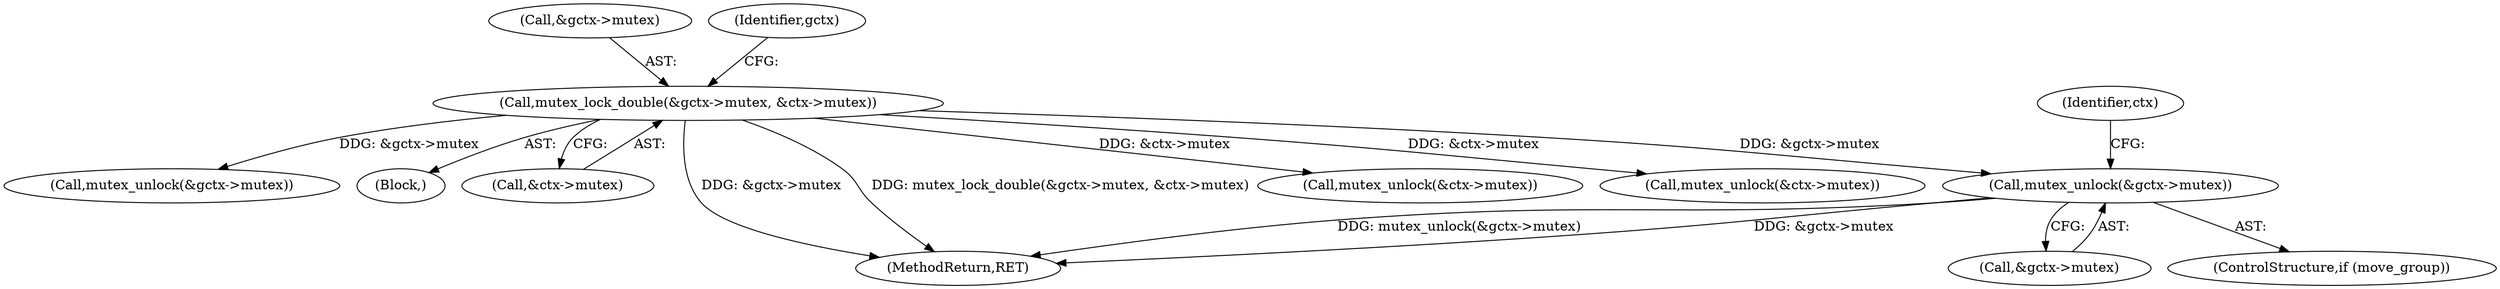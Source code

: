 digraph "1_linux_321027c1fe77f892f4ea07846aeae08cefbbb290@del" {
"1000743" [label="(Call,mutex_unlock(&gctx->mutex))"];
"1000621" [label="(Call,mutex_lock_double(&gctx->mutex, &ctx->mutex))"];
"1000743" [label="(Call,mutex_unlock(&gctx->mutex))"];
"1000795" [label="(Call,mutex_unlock(&gctx->mutex))"];
"1000615" [label="(Block,)"];
"1000622" [label="(Call,&gctx->mutex)"];
"1000633" [label="(Identifier,gctx)"];
"1000626" [label="(Call,&ctx->mutex)"];
"1000751" [label="(Identifier,ctx)"];
"1000741" [label="(ControlStructure,if (move_group))"];
"1000843" [label="(MethodReturn,RET)"];
"1000621" [label="(Call,mutex_lock_double(&gctx->mutex, &ctx->mutex))"];
"1000748" [label="(Call,mutex_unlock(&ctx->mutex))"];
"1000800" [label="(Call,mutex_unlock(&ctx->mutex))"];
"1000744" [label="(Call,&gctx->mutex)"];
"1000743" -> "1000741"  [label="AST: "];
"1000743" -> "1000744"  [label="CFG: "];
"1000744" -> "1000743"  [label="AST: "];
"1000751" -> "1000743"  [label="CFG: "];
"1000743" -> "1000843"  [label="DDG: &gctx->mutex"];
"1000743" -> "1000843"  [label="DDG: mutex_unlock(&gctx->mutex)"];
"1000621" -> "1000743"  [label="DDG: &gctx->mutex"];
"1000621" -> "1000615"  [label="AST: "];
"1000621" -> "1000626"  [label="CFG: "];
"1000622" -> "1000621"  [label="AST: "];
"1000626" -> "1000621"  [label="AST: "];
"1000633" -> "1000621"  [label="CFG: "];
"1000621" -> "1000843"  [label="DDG: &gctx->mutex"];
"1000621" -> "1000843"  [label="DDG: mutex_lock_double(&gctx->mutex, &ctx->mutex)"];
"1000621" -> "1000748"  [label="DDG: &ctx->mutex"];
"1000621" -> "1000795"  [label="DDG: &gctx->mutex"];
"1000621" -> "1000800"  [label="DDG: &ctx->mutex"];
}
